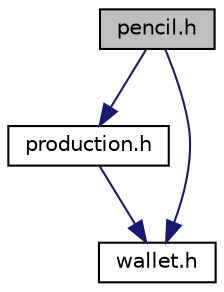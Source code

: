 digraph "pencil.h"
{
  edge [fontname="Helvetica",fontsize="10",labelfontname="Helvetica",labelfontsize="10"];
  node [fontname="Helvetica",fontsize="10",shape=record];
  Node0 [label="pencil.h",height=0.2,width=0.4,color="black", fillcolor="grey75", style="filled", fontcolor="black"];
  Node0 -> Node1 [color="midnightblue",fontsize="10",style="solid",fontname="Helvetica"];
  Node1 [label="production.h",height=0.2,width=0.4,color="black", fillcolor="white", style="filled",URL="$production_8h_source.html"];
  Node1 -> Node2 [color="midnightblue",fontsize="10",style="solid",fontname="Helvetica"];
  Node2 [label="wallet.h",height=0.2,width=0.4,color="black", fillcolor="white", style="filled",URL="$wallet_8h.html",tooltip="This header file contains functionalities to buy and sell wood and graphite. "];
  Node0 -> Node2 [color="midnightblue",fontsize="10",style="solid",fontname="Helvetica"];
}

